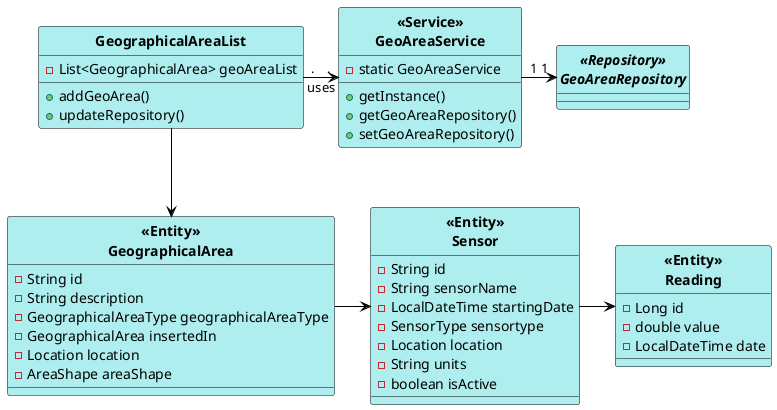 @startuml
skinparam linetype ortho

skinparam class {
	BackgroundColor PaleTurquoise
	ArrowColor Black
	BorderColor Black
	FontStyle Bold
}

hide circle
GeographicalAreaList "." -right-> "." "<<Service>>\nGeoAreaService": uses
"<<Service>>\nGeoAreaService" "1" -right-> "1" "<<Repository>>\nGeoAreaRepository"
GeographicalAreaList --> "<<Entity>>\nGeographicalArea"
"<<Entity>>\nGeographicalArea" -right-> "<<Entity>>\nSensor"
"<<Entity>>\nSensor" -right-> "<<Entity>>\nReading"

Class "<<Service>>\nGeoAreaService" {
- static GeoAreaService
+getInstance()
+getGeoAreaRepository()
+setGeoAreaRepository()
}

Class GeographicalAreaList {
-List<GeographicalArea> geoAreaList
+addGeoArea()
+updateRepository()
}

Class "<<Entity>>\nGeographicalArea" {
-String id
-String description
-GeographicalAreaType geographicalAreaType
-GeographicalArea insertedIn
-Location location
-AreaShape areaShape
}

Class "<<Entity>>\nSensor" {
-String id
-String sensorName
-LocalDateTime startingDate
-SensorType sensortype
-Location location
-String units
-boolean isActive
}

Class "<<Entity>>\nReading" {
-Long id
-double value
-LocalDateTime date
}


Interface "<<Repository>>\nGeoAreaRepository"{
}

@enduml